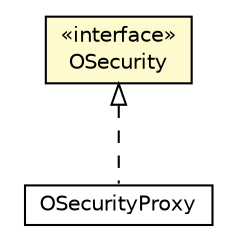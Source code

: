 #!/usr/local/bin/dot
#
# Class diagram 
# Generated by UMLGraph version R5_6-24-gf6e263 (http://www.umlgraph.org/)
#

digraph G {
	edge [fontname="Helvetica",fontsize=10,labelfontname="Helvetica",labelfontsize=10];
	node [fontname="Helvetica",fontsize=10,shape=plaintext];
	nodesep=0.25;
	ranksep=0.5;
	// com.orientechnologies.orient.core.metadata.security.OSecurity
	c6577841 [label=<<table title="com.orientechnologies.orient.core.metadata.security.OSecurity" border="0" cellborder="1" cellspacing="0" cellpadding="2" port="p" bgcolor="lemonChiffon" href="./OSecurity.html">
		<tr><td><table border="0" cellspacing="0" cellpadding="1">
<tr><td align="center" balign="center"> &#171;interface&#187; </td></tr>
<tr><td align="center" balign="center"> OSecurity </td></tr>
		</table></td></tr>
		</table>>, URL="./OSecurity.html", fontname="Helvetica", fontcolor="black", fontsize=10.0];
	// com.orientechnologies.orient.core.metadata.security.OSecurityProxy
	c6577842 [label=<<table title="com.orientechnologies.orient.core.metadata.security.OSecurityProxy" border="0" cellborder="1" cellspacing="0" cellpadding="2" port="p" href="./OSecurityProxy.html">
		<tr><td><table border="0" cellspacing="0" cellpadding="1">
<tr><td align="center" balign="center"> OSecurityProxy </td></tr>
		</table></td></tr>
		</table>>, URL="./OSecurityProxy.html", fontname="Helvetica", fontcolor="black", fontsize=10.0];
	//com.orientechnologies.orient.core.metadata.security.OSecurityProxy implements com.orientechnologies.orient.core.metadata.security.OSecurity
	c6577841:p -> c6577842:p [dir=back,arrowtail=empty,style=dashed];
}

